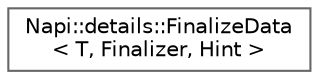 digraph "Graphical Class Hierarchy"
{
 // LATEX_PDF_SIZE
  bgcolor="transparent";
  edge [fontname=Helvetica,fontsize=10,labelfontname=Helvetica,labelfontsize=10];
  node [fontname=Helvetica,fontsize=10,shape=box,height=0.2,width=0.4];
  rankdir="LR";
  Node0 [id="Node000000",label="Napi::details::FinalizeData\l\< T, Finalizer, Hint \>",height=0.2,width=0.4,color="grey40", fillcolor="white", style="filled",URL="$struct_napi_1_1details_1_1_finalize_data.html",tooltip=" "];
}
